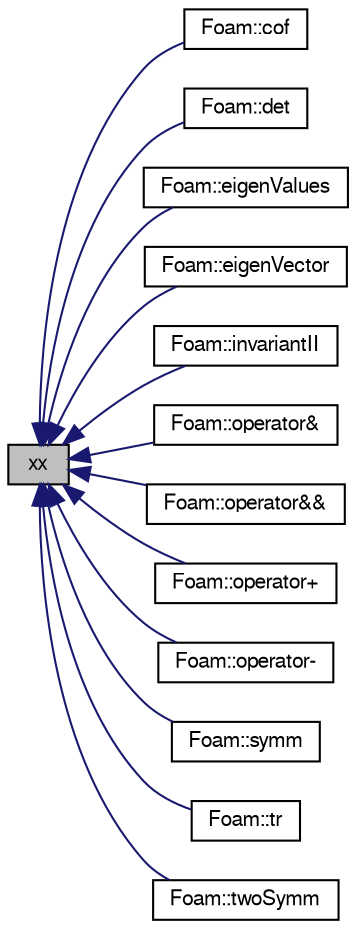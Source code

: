 digraph "xx"
{
  bgcolor="transparent";
  edge [fontname="FreeSans",fontsize="10",labelfontname="FreeSans",labelfontsize="10"];
  node [fontname="FreeSans",fontsize="10",shape=record];
  rankdir="LR";
  Node1 [label="xx",height=0.2,width=0.4,color="black", fillcolor="grey75", style="filled" fontcolor="black"];
  Node1 -> Node2 [dir="back",color="midnightblue",fontsize="10",style="solid",fontname="FreeSans"];
  Node2 [label="Foam::cof",height=0.2,width=0.4,color="black",URL="$a10237.html#aa7e59d18bd5fd20a5b77e7cd6b071f4e",tooltip="Return the cofactor tensor of a tensor. "];
  Node1 -> Node3 [dir="back",color="midnightblue",fontsize="10",style="solid",fontname="FreeSans"];
  Node3 [label="Foam::det",height=0.2,width=0.4,color="black",URL="$a10237.html#ab0c3ce50691859633a66ba182575ce47",tooltip="Return the determinant of a tensor. "];
  Node1 -> Node4 [dir="back",color="midnightblue",fontsize="10",style="solid",fontname="FreeSans"];
  Node4 [label="Foam::eigenValues",height=0.2,width=0.4,color="black",URL="$a10237.html#aac6d1f9aba52c2abcb02c6902d3fc7b8"];
  Node1 -> Node5 [dir="back",color="midnightblue",fontsize="10",style="solid",fontname="FreeSans"];
  Node5 [label="Foam::eigenVector",height=0.2,width=0.4,color="black",URL="$a10237.html#a89261dd15b36b102373321fd8cc97ea4"];
  Node1 -> Node6 [dir="back",color="midnightblue",fontsize="10",style="solid",fontname="FreeSans"];
  Node6 [label="Foam::invariantII",height=0.2,width=0.4,color="black",URL="$a10237.html#a12278b90ee630ffcc2afeea2720df369",tooltip="Return the 2nd invariant of a tensor. "];
  Node1 -> Node7 [dir="back",color="midnightblue",fontsize="10",style="solid",fontname="FreeSans"];
  Node7 [label="Foam::operator&",height=0.2,width=0.4,color="black",URL="$a10237.html#a8f00a6a1915fcee9fcdf8ef11f6270eb",tooltip="Inner-product between two tensors. "];
  Node1 -> Node8 [dir="back",color="midnightblue",fontsize="10",style="solid",fontname="FreeSans"];
  Node8 [label="Foam::operator&&",height=0.2,width=0.4,color="black",URL="$a10237.html#af71c5a7e4bbb769470884839ad690ba6",tooltip="Double-dot-product between a spherical tensor and a tensor. "];
  Node1 -> Node9 [dir="back",color="midnightblue",fontsize="10",style="solid",fontname="FreeSans"];
  Node9 [label="Foam::operator+",height=0.2,width=0.4,color="black",URL="$a10237.html#a0dd9b970ddc9d0c8c07ef3f4c4acacdb"];
  Node1 -> Node10 [dir="back",color="midnightblue",fontsize="10",style="solid",fontname="FreeSans"];
  Node10 [label="Foam::operator-",height=0.2,width=0.4,color="black",URL="$a10237.html#a6c5451ca4a2306538a113ccc1fb09a86"];
  Node1 -> Node11 [dir="back",color="midnightblue",fontsize="10",style="solid",fontname="FreeSans"];
  Node11 [label="Foam::symm",height=0.2,width=0.4,color="black",URL="$a10237.html#a53c4767e50ef234110633f7477d983ab",tooltip="Return the symmetric part of a tensor. "];
  Node1 -> Node12 [dir="back",color="midnightblue",fontsize="10",style="solid",fontname="FreeSans"];
  Node12 [label="Foam::tr",height=0.2,width=0.4,color="black",URL="$a10237.html#aa2fdde5ce2fa5587342c5c2535680476",tooltip="Return the trace of a tensor. "];
  Node1 -> Node13 [dir="back",color="midnightblue",fontsize="10",style="solid",fontname="FreeSans"];
  Node13 [label="Foam::twoSymm",height=0.2,width=0.4,color="black",URL="$a10237.html#a11dc4841fbe5bb4e854b1be655d21919",tooltip="Return the twice the symmetric part of a tensor. "];
}
